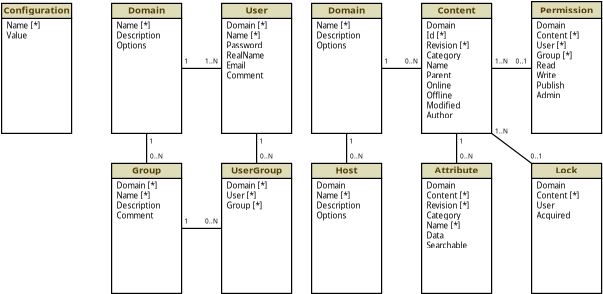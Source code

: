 <?xml version="1.0" encoding="UTF-8"?>
<dia:diagram xmlns:dia="http://www.lysator.liu.se/~alla/dia/"><dia:layer name="Background" visible="true"><dia:object type="Standard - Box" version="0" id="O0"><dia:attribute name="obj_pos"><dia:point val="6,1.25"/></dia:attribute><dia:attribute name="obj_bb"><dia:rectangle val="5.97,1.22;9.53,7.03"/></dia:attribute><dia:attribute name="elem_corner"><dia:point val="6,1.25"/></dia:attribute><dia:attribute name="elem_width"><dia:real val="3.5"/></dia:attribute><dia:attribute name="elem_height"><dia:real val="5.75"/></dia:attribute><dia:attribute name="border_width"><dia:real val="0.06"/></dia:attribute><dia:attribute name="show_background"><dia:boolean val="true"/></dia:attribute></dia:object><dia:object type="Standard - Text" version="0" id="O1"><dia:attribute name="obj_pos"><dia:point val="6.25,1.75"/></dia:attribute><dia:attribute name="obj_bb"><dia:rectangle val="6.25,1.35;8.287,6.5"/></dia:attribute><dia:attribute name="text"><dia:composite type="text"><dia:attribute name="string"><dia:string>#Domain
Id [*]
Revision [*]
Category
Name
Parent
Online
Offline
Modified
Author#</dia:string></dia:attribute><dia:attribute name="font"><dia:font family="sans" style="0" name="Courier"/></dia:attribute><dia:attribute name="height"><dia:real val="0.5"/></dia:attribute><dia:attribute name="pos"><dia:point val="6.25,1.75"/></dia:attribute><dia:attribute name="color"><dia:color val="#000000"/></dia:attribute><dia:attribute name="alignment"><dia:enum val="0"/></dia:attribute></dia:composite></dia:attribute></dia:object><dia:object type="Standard - Box" version="0" id="O2"><dia:attribute name="obj_pos"><dia:point val="6,0.5"/></dia:attribute><dia:attribute name="obj_bb"><dia:rectangle val="5.97,0.47;9.53,1.28"/></dia:attribute><dia:attribute name="elem_corner"><dia:point val="6,0.5"/></dia:attribute><dia:attribute name="elem_width"><dia:real val="3.5"/></dia:attribute><dia:attribute name="elem_height"><dia:real val="0.75"/></dia:attribute><dia:attribute name="border_width"><dia:real val="0.06"/></dia:attribute><dia:attribute name="inner_color"><dia:color val="#dfdcb8"/></dia:attribute><dia:attribute name="show_background"><dia:boolean val="true"/></dia:attribute></dia:object><dia:object type="Standard - Text" version="0" id="O3"><dia:attribute name="obj_pos"><dia:point val="7.75,1"/></dia:attribute><dia:attribute name="obj_bb"><dia:rectangle val="6.775,0.5;8.725,1.3"/></dia:attribute><dia:attribute name="text"><dia:composite type="text"><dia:attribute name="string"><dia:string>#Content#</dia:string></dia:attribute><dia:attribute name="font"><dia:font family="sans" style="80" name="Courier"/></dia:attribute><dia:attribute name="height"><dia:real val="0.6"/></dia:attribute><dia:attribute name="pos"><dia:point val="7.75,1"/></dia:attribute><dia:attribute name="color"><dia:color val="#543e09"/></dia:attribute><dia:attribute name="alignment"><dia:enum val="1"/></dia:attribute></dia:composite></dia:attribute></dia:object><dia:object type="Standard - Line" version="0" id="O4"><dia:attribute name="obj_pos"><dia:point val="7.75,8.5"/></dia:attribute><dia:attribute name="obj_bb"><dia:rectangle val="7.72,6.97;7.78,8.53"/></dia:attribute><dia:attribute name="conn_endpoints"><dia:point val="7.75,8.5"/><dia:point val="7.75,7"/></dia:attribute><dia:attribute name="numcp"><dia:int val="1"/></dia:attribute><dia:attribute name="line_width"><dia:real val="0.06"/></dia:attribute><dia:connections><dia:connection handle="0" to="O30" connection="1"/><dia:connection handle="1" to="O0" connection="6"/></dia:connections></dia:object><dia:object type="Standard - Line" version="0" id="O5"><dia:attribute name="obj_pos"><dia:point val="11.5,3.75"/></dia:attribute><dia:attribute name="obj_bb"><dia:rectangle val="9.47,3.72;11.53,3.78"/></dia:attribute><dia:attribute name="conn_endpoints"><dia:point val="11.5,3.75"/><dia:point val="9.5,3.75"/></dia:attribute><dia:attribute name="numcp"><dia:int val="1"/></dia:attribute><dia:attribute name="line_width"><dia:real val="0.06"/></dia:attribute></dia:object><dia:object type="Standard - Text" version="0" id="O6"><dia:attribute name="obj_pos"><dia:point val="8,7.5"/></dia:attribute><dia:attribute name="obj_bb"><dia:rectangle val="7.905,7.15;8.095,7.7"/></dia:attribute><dia:attribute name="text"><dia:composite type="text"><dia:attribute name="string"><dia:string>#1#</dia:string></dia:attribute><dia:attribute name="font"><dia:font family="sans" style="0" name="Courier"/></dia:attribute><dia:attribute name="height"><dia:real val="0.4"/></dia:attribute><dia:attribute name="pos"><dia:point val="8,7.5"/></dia:attribute><dia:attribute name="color"><dia:color val="#000000"/></dia:attribute><dia:attribute name="alignment"><dia:enum val="1"/></dia:attribute></dia:composite></dia:attribute></dia:object><dia:object type="Standard - Text" version="0" id="O7"><dia:attribute name="obj_pos"><dia:point val="8.25,8.25"/></dia:attribute><dia:attribute name="obj_bb"><dia:rectangle val="7.947,7.9;8.553,8.45"/></dia:attribute><dia:attribute name="text"><dia:composite type="text"><dia:attribute name="string"><dia:string>#0..N#</dia:string></dia:attribute><dia:attribute name="font"><dia:font family="sans" style="0" name="Courier"/></dia:attribute><dia:attribute name="height"><dia:real val="0.4"/></dia:attribute><dia:attribute name="pos"><dia:point val="8.25,8.25"/></dia:attribute><dia:attribute name="color"><dia:color val="#000000"/></dia:attribute><dia:attribute name="alignment"><dia:enum val="1"/></dia:attribute></dia:composite></dia:attribute></dia:object><dia:object type="Standard - Text" version="0" id="O8"><dia:attribute name="obj_pos"><dia:point val="10,3.5"/></dia:attribute><dia:attribute name="obj_bb"><dia:rectangle val="9.697,3.15;10.303,3.7"/></dia:attribute><dia:attribute name="text"><dia:composite type="text"><dia:attribute name="string"><dia:string>#1..N#</dia:string></dia:attribute><dia:attribute name="font"><dia:font family="sans" style="0" name="Courier"/></dia:attribute><dia:attribute name="height"><dia:real val="0.4"/></dia:attribute><dia:attribute name="pos"><dia:point val="10,3.5"/></dia:attribute><dia:attribute name="color"><dia:color val="#000000"/></dia:attribute><dia:attribute name="alignment"><dia:enum val="1"/></dia:attribute></dia:composite></dia:attribute></dia:object><dia:object type="Standard - Text" version="0" id="O9"><dia:attribute name="obj_pos"><dia:point val="10,7"/></dia:attribute><dia:attribute name="obj_bb"><dia:rectangle val="9.697,6.65;10.303,7.2"/></dia:attribute><dia:attribute name="text"><dia:composite type="text"><dia:attribute name="string"><dia:string>#1..N#</dia:string></dia:attribute><dia:attribute name="font"><dia:font family="sans" style="0" name="Courier"/></dia:attribute><dia:attribute name="height"><dia:real val="0.4"/></dia:attribute><dia:attribute name="pos"><dia:point val="10,7"/></dia:attribute><dia:attribute name="color"><dia:color val="#000000"/></dia:attribute><dia:attribute name="alignment"><dia:enum val="1"/></dia:attribute></dia:composite></dia:attribute></dia:object><dia:object type="Standard - Text" version="0" id="O10"><dia:attribute name="obj_pos"><dia:point val="11.75,8.25"/></dia:attribute><dia:attribute name="obj_bb"><dia:rectangle val="11.464,7.9;12.036,8.45"/></dia:attribute><dia:attribute name="text"><dia:composite type="text"><dia:attribute name="string"><dia:string>#0..1#</dia:string></dia:attribute><dia:attribute name="font"><dia:font family="sans" style="0" name="Courier"/></dia:attribute><dia:attribute name="height"><dia:real val="0.4"/></dia:attribute><dia:attribute name="pos"><dia:point val="11.75,8.25"/></dia:attribute><dia:attribute name="color"><dia:color val="#000000"/></dia:attribute><dia:attribute name="alignment"><dia:enum val="1"/></dia:attribute></dia:composite></dia:attribute></dia:object><dia:object type="Standard - Text" version="0" id="O11"><dia:attribute name="obj_pos"><dia:point val="11,3.5"/></dia:attribute><dia:attribute name="obj_bb"><dia:rectangle val="10.714,3.15;11.286,3.7"/></dia:attribute><dia:attribute name="text"><dia:composite type="text"><dia:attribute name="string"><dia:string>#0..1#</dia:string></dia:attribute><dia:attribute name="font"><dia:font family="sans" style="0" name="Courier"/></dia:attribute><dia:attribute name="height"><dia:real val="0.4"/></dia:attribute><dia:attribute name="pos"><dia:point val="11,3.5"/></dia:attribute><dia:attribute name="color"><dia:color val="#000000"/></dia:attribute><dia:attribute name="alignment"><dia:enum val="1"/></dia:attribute></dia:composite></dia:attribute></dia:object><dia:object type="Standard - Box" version="0" id="O12"><dia:attribute name="obj_pos"><dia:point val="11.5,1.25"/></dia:attribute><dia:attribute name="obj_bb"><dia:rectangle val="11.47,1.22;15.03,7.03"/></dia:attribute><dia:attribute name="elem_corner"><dia:point val="11.5,1.25"/></dia:attribute><dia:attribute name="elem_width"><dia:real val="3.5"/></dia:attribute><dia:attribute name="elem_height"><dia:real val="5.75"/></dia:attribute><dia:attribute name="border_width"><dia:real val="0.06"/></dia:attribute><dia:attribute name="show_background"><dia:boolean val="true"/></dia:attribute></dia:object><dia:object type="Standard - Text" version="0" id="O13"><dia:attribute name="obj_pos"><dia:point val="11.75,1.75"/></dia:attribute><dia:attribute name="obj_bb"><dia:rectangle val="11.75,1.35;13.702,5.5"/></dia:attribute><dia:attribute name="text"><dia:composite type="text"><dia:attribute name="string"><dia:string>#Domain
Content [*]
User [*]
Group [*]
Read
Write
Publish
Admin#</dia:string></dia:attribute><dia:attribute name="font"><dia:font family="sans" style="0" name="Courier"/></dia:attribute><dia:attribute name="height"><dia:real val="0.5"/></dia:attribute><dia:attribute name="pos"><dia:point val="11.75,1.75"/></dia:attribute><dia:attribute name="color"><dia:color val="#000000"/></dia:attribute><dia:attribute name="alignment"><dia:enum val="0"/></dia:attribute></dia:composite></dia:attribute></dia:object><dia:object type="Standard - Box" version="0" id="O14"><dia:attribute name="obj_pos"><dia:point val="11.5,0.41"/></dia:attribute><dia:attribute name="obj_bb"><dia:rectangle val="11.47,0.38;15.03,1.28"/></dia:attribute><dia:attribute name="elem_corner"><dia:point val="11.5,0.41"/></dia:attribute><dia:attribute name="elem_width"><dia:real val="3.5"/></dia:attribute><dia:attribute name="elem_height"><dia:real val="0.84"/></dia:attribute><dia:attribute name="border_width"><dia:real val="0.06"/></dia:attribute><dia:attribute name="inner_color"><dia:color val="#dfdcb8"/></dia:attribute><dia:attribute name="show_background"><dia:boolean val="true"/></dia:attribute></dia:object><dia:object type="Standard - Text" version="0" id="O15"><dia:attribute name="obj_pos"><dia:point val="13.25,1"/></dia:attribute><dia:attribute name="obj_bb"><dia:rectangle val="11.925,0.5;14.575,1.3"/></dia:attribute><dia:attribute name="text"><dia:composite type="text"><dia:attribute name="string"><dia:string>#Permission#</dia:string></dia:attribute><dia:attribute name="font"><dia:font family="sans" style="80" name="Courier"/></dia:attribute><dia:attribute name="height"><dia:real val="0.6"/></dia:attribute><dia:attribute name="pos"><dia:point val="13.25,1"/></dia:attribute><dia:attribute name="color"><dia:color val="#543e09"/></dia:attribute><dia:attribute name="alignment"><dia:enum val="1"/></dia:attribute></dia:composite></dia:attribute></dia:object><dia:object type="Standard - Box" version="0" id="O16"><dia:attribute name="obj_pos"><dia:point val="0.5,1.25"/></dia:attribute><dia:attribute name="obj_bb"><dia:rectangle val="0.47,1.22;4.03,7.03"/></dia:attribute><dia:attribute name="elem_corner"><dia:point val="0.5,1.25"/></dia:attribute><dia:attribute name="elem_width"><dia:real val="3.5"/></dia:attribute><dia:attribute name="elem_height"><dia:real val="5.75"/></dia:attribute><dia:attribute name="border_width"><dia:real val="0.06"/></dia:attribute><dia:attribute name="show_background"><dia:boolean val="true"/></dia:attribute></dia:object><dia:object type="Standard - Text" version="0" id="O17"><dia:attribute name="obj_pos"><dia:point val="0.75,1.75"/></dia:attribute><dia:attribute name="obj_bb"><dia:rectangle val="0.75,1.35;2.742,3"/></dia:attribute><dia:attribute name="text"><dia:composite type="text"><dia:attribute name="string"><dia:string>#Name [*]
Description
Options#</dia:string></dia:attribute><dia:attribute name="font"><dia:font family="sans" style="0" name="Courier"/></dia:attribute><dia:attribute name="height"><dia:real val="0.5"/></dia:attribute><dia:attribute name="pos"><dia:point val="0.75,1.75"/></dia:attribute><dia:attribute name="color"><dia:color val="#000000"/></dia:attribute><dia:attribute name="alignment"><dia:enum val="0"/></dia:attribute></dia:composite></dia:attribute></dia:object><dia:object type="Standard - Box" version="0" id="O18"><dia:attribute name="obj_pos"><dia:point val="0.5,0.5"/></dia:attribute><dia:attribute name="obj_bb"><dia:rectangle val="0.47,0.47;4.03,1.28"/></dia:attribute><dia:attribute name="elem_corner"><dia:point val="0.5,0.5"/></dia:attribute><dia:attribute name="elem_width"><dia:real val="3.5"/></dia:attribute><dia:attribute name="elem_height"><dia:real val="0.75"/></dia:attribute><dia:attribute name="border_width"><dia:real val="0.06"/></dia:attribute><dia:attribute name="inner_color"><dia:color val="#dfdcb8"/></dia:attribute><dia:attribute name="show_background"><dia:boolean val="true"/></dia:attribute></dia:object><dia:object type="Standard - Text" version="0" id="O19"><dia:attribute name="obj_pos"><dia:point val="2.25,1"/></dia:attribute><dia:attribute name="obj_bb"><dia:rectangle val="1.325,0.5;3.175,1.3"/></dia:attribute><dia:attribute name="text"><dia:composite type="text"><dia:attribute name="string"><dia:string>#Domain#</dia:string></dia:attribute><dia:attribute name="font"><dia:font family="sans" style="80" name="Courier"/></dia:attribute><dia:attribute name="height"><dia:real val="0.6"/></dia:attribute><dia:attribute name="pos"><dia:point val="2.25,1"/></dia:attribute><dia:attribute name="color"><dia:color val="#543e09"/></dia:attribute><dia:attribute name="alignment"><dia:enum val="1"/></dia:attribute></dia:composite></dia:attribute></dia:object><dia:object type="Standard - Line" version="0" id="O20"><dia:attribute name="obj_pos"><dia:point val="6,3.75"/></dia:attribute><dia:attribute name="obj_bb"><dia:rectangle val="3.97,3.72;6.03,3.78"/></dia:attribute><dia:attribute name="conn_endpoints"><dia:point val="6,3.75"/><dia:point val="4,3.75"/></dia:attribute><dia:attribute name="numcp"><dia:int val="1"/></dia:attribute><dia:attribute name="line_width"><dia:real val="0.06"/></dia:attribute></dia:object><dia:object type="Standard - Text" version="0" id="O21"><dia:attribute name="obj_pos"><dia:point val="5.5,3.5"/></dia:attribute><dia:attribute name="obj_bb"><dia:rectangle val="5.197,3.15;5.803,3.7"/></dia:attribute><dia:attribute name="text"><dia:composite type="text"><dia:attribute name="string"><dia:string>#0..N#</dia:string></dia:attribute><dia:attribute name="font"><dia:font family="sans" style="0" name="Courier"/></dia:attribute><dia:attribute name="height"><dia:real val="0.4"/></dia:attribute><dia:attribute name="pos"><dia:point val="5.5,3.5"/></dia:attribute><dia:attribute name="color"><dia:color val="#000000"/></dia:attribute><dia:attribute name="alignment"><dia:enum val="1"/></dia:attribute></dia:composite></dia:attribute></dia:object><dia:object type="Standard - Text" version="0" id="O22"><dia:attribute name="obj_pos"><dia:point val="4.25,3.5"/></dia:attribute><dia:attribute name="obj_bb"><dia:rectangle val="4.155,3.15;4.345,3.7"/></dia:attribute><dia:attribute name="text"><dia:composite type="text"><dia:attribute name="string"><dia:string>#1#</dia:string></dia:attribute><dia:attribute name="font"><dia:font family="sans" style="0" name="Courier"/></dia:attribute><dia:attribute name="height"><dia:real val="0.4"/></dia:attribute><dia:attribute name="pos"><dia:point val="4.25,3.5"/></dia:attribute><dia:attribute name="color"><dia:color val="#000000"/></dia:attribute><dia:attribute name="alignment"><dia:enum val="1"/></dia:attribute></dia:composite></dia:attribute></dia:object><dia:object type="Standard - Box" version="0" id="O23"><dia:attribute name="obj_pos"><dia:point val="11.5,9.25"/></dia:attribute><dia:attribute name="obj_bb"><dia:rectangle val="11.47,9.22;15.03,15.03"/></dia:attribute><dia:attribute name="elem_corner"><dia:point val="11.5,9.25"/></dia:attribute><dia:attribute name="elem_width"><dia:real val="3.5"/></dia:attribute><dia:attribute name="elem_height"><dia:real val="5.75"/></dia:attribute><dia:attribute name="border_width"><dia:real val="0.06"/></dia:attribute><dia:attribute name="show_background"><dia:boolean val="true"/></dia:attribute></dia:object><dia:object type="Standard - Text" version="0" id="O24"><dia:attribute name="obj_pos"><dia:point val="11.75,9.75"/></dia:attribute><dia:attribute name="obj_bb"><dia:rectangle val="11.75,9.35;13.702,11.5"/></dia:attribute><dia:attribute name="text"><dia:composite type="text"><dia:attribute name="string"><dia:string>#Domain
Content [*]
User
Acquired#</dia:string></dia:attribute><dia:attribute name="font"><dia:font family="sans" style="0" name="Courier"/></dia:attribute><dia:attribute name="height"><dia:real val="0.5"/></dia:attribute><dia:attribute name="pos"><dia:point val="11.75,9.75"/></dia:attribute><dia:attribute name="color"><dia:color val="#000000"/></dia:attribute><dia:attribute name="alignment"><dia:enum val="0"/></dia:attribute></dia:composite></dia:attribute></dia:object><dia:object type="Standard - Box" version="0" id="O25"><dia:attribute name="obj_pos"><dia:point val="11.5,8.5"/></dia:attribute><dia:attribute name="obj_bb"><dia:rectangle val="11.47,8.47;15.03,9.28"/></dia:attribute><dia:attribute name="elem_corner"><dia:point val="11.5,8.5"/></dia:attribute><dia:attribute name="elem_width"><dia:real val="3.5"/></dia:attribute><dia:attribute name="elem_height"><dia:real val="0.75"/></dia:attribute><dia:attribute name="border_width"><dia:real val="0.06"/></dia:attribute><dia:attribute name="inner_color"><dia:color val="#dfdcb8"/></dia:attribute><dia:attribute name="show_background"><dia:boolean val="true"/></dia:attribute></dia:object><dia:object type="Standard - Text" version="0" id="O26"><dia:attribute name="obj_pos"><dia:point val="13.25,9"/></dia:attribute><dia:attribute name="obj_bb"><dia:rectangle val="12.675,8.5;13.825,9.3"/></dia:attribute><dia:attribute name="text"><dia:composite type="text"><dia:attribute name="string"><dia:string>#Lock#</dia:string></dia:attribute><dia:attribute name="font"><dia:font family="sans" style="80" name="Courier"/></dia:attribute><dia:attribute name="height"><dia:real val="0.6"/></dia:attribute><dia:attribute name="pos"><dia:point val="13.25,9"/></dia:attribute><dia:attribute name="color"><dia:color val="#543e09"/></dia:attribute><dia:attribute name="alignment"><dia:enum val="1"/></dia:attribute></dia:composite></dia:attribute></dia:object><dia:object type="Standard - Line" version="0" id="O27"><dia:attribute name="obj_pos"><dia:point val="11.5,8.5"/></dia:attribute><dia:attribute name="obj_bb"><dia:rectangle val="9.458,6.958;11.542,8.542"/></dia:attribute><dia:attribute name="conn_endpoints"><dia:point val="11.5,8.5"/><dia:point val="9.5,7"/></dia:attribute><dia:attribute name="numcp"><dia:int val="1"/></dia:attribute><dia:attribute name="line_width"><dia:real val="0.06"/></dia:attribute><dia:connections><dia:connection handle="0" to="O25" connection="0"/><dia:connection handle="1" to="O0" connection="7"/></dia:connections></dia:object><dia:object type="Standard - Box" version="0" id="O28"><dia:attribute name="obj_pos"><dia:point val="6,9.25"/></dia:attribute><dia:attribute name="obj_bb"><dia:rectangle val="5.97,9.22;9.53,15.03"/></dia:attribute><dia:attribute name="elem_corner"><dia:point val="6,9.25"/></dia:attribute><dia:attribute name="elem_width"><dia:real val="3.5"/></dia:attribute><dia:attribute name="elem_height"><dia:real val="5.75"/></dia:attribute><dia:attribute name="border_width"><dia:real val="0.06"/></dia:attribute><dia:attribute name="show_background"><dia:boolean val="true"/></dia:attribute></dia:object><dia:object type="Standard - Text" version="0" id="O29"><dia:attribute name="obj_pos"><dia:point val="6.25,9.75"/></dia:attribute><dia:attribute name="obj_bb"><dia:rectangle val="6.25,9.35;8.287,13"/></dia:attribute><dia:attribute name="text"><dia:composite type="text"><dia:attribute name="string"><dia:string>#Domain
Content [*]
Revision [*]
Category
Name [*]
Data
Searchable#</dia:string></dia:attribute><dia:attribute name="font"><dia:font family="sans" style="0" name="Courier"/></dia:attribute><dia:attribute name="height"><dia:real val="0.5"/></dia:attribute><dia:attribute name="pos"><dia:point val="6.25,9.75"/></dia:attribute><dia:attribute name="color"><dia:color val="#000000"/></dia:attribute><dia:attribute name="alignment"><dia:enum val="0"/></dia:attribute></dia:composite></dia:attribute></dia:object><dia:object type="Standard - Box" version="0" id="O30"><dia:attribute name="obj_pos"><dia:point val="6,8.5"/></dia:attribute><dia:attribute name="obj_bb"><dia:rectangle val="5.97,8.47;9.53,9.28"/></dia:attribute><dia:attribute name="elem_corner"><dia:point val="6,8.5"/></dia:attribute><dia:attribute name="elem_width"><dia:real val="3.5"/></dia:attribute><dia:attribute name="elem_height"><dia:real val="0.75"/></dia:attribute><dia:attribute name="border_width"><dia:real val="0.06"/></dia:attribute><dia:attribute name="inner_color"><dia:color val="#dfdcb8"/></dia:attribute><dia:attribute name="show_background"><dia:boolean val="true"/></dia:attribute></dia:object><dia:object type="Standard - Text" version="0" id="O31"><dia:attribute name="obj_pos"><dia:point val="7.75,9"/></dia:attribute><dia:attribute name="obj_bb"><dia:rectangle val="6.65,8.5;8.85,9.3"/></dia:attribute><dia:attribute name="text"><dia:composite type="text"><dia:attribute name="string"><dia:string>#Attribute#</dia:string></dia:attribute><dia:attribute name="font"><dia:font family="sans" style="80" name="Courier"/></dia:attribute><dia:attribute name="height"><dia:real val="0.6"/></dia:attribute><dia:attribute name="pos"><dia:point val="7.75,9"/></dia:attribute><dia:attribute name="color"><dia:color val="#543e09"/></dia:attribute><dia:attribute name="alignment"><dia:enum val="1"/></dia:attribute></dia:composite></dia:attribute></dia:object><dia:object type="Standard - Box" version="0" id="O32"><dia:attribute name="obj_pos"><dia:point val="-9.5,1.25"/></dia:attribute><dia:attribute name="obj_bb"><dia:rectangle val="-9.53,1.22;-5.97,7.03"/></dia:attribute><dia:attribute name="elem_corner"><dia:point val="-9.5,1.25"/></dia:attribute><dia:attribute name="elem_width"><dia:real val="3.5"/></dia:attribute><dia:attribute name="elem_height"><dia:real val="5.75"/></dia:attribute><dia:attribute name="border_width"><dia:real val="0.06"/></dia:attribute><dia:attribute name="show_background"><dia:boolean val="true"/></dia:attribute></dia:object><dia:object type="Standard - Text" version="0" id="O33"><dia:attribute name="obj_pos"><dia:point val="-9.25,1.75"/></dia:attribute><dia:attribute name="obj_bb"><dia:rectangle val="-9.25,1.35;-7.258,3"/></dia:attribute><dia:attribute name="text"><dia:composite type="text"><dia:attribute name="string"><dia:string>#Name [*]
Description
Options#</dia:string></dia:attribute><dia:attribute name="font"><dia:font family="sans" style="0" name="Courier"/></dia:attribute><dia:attribute name="height"><dia:real val="0.5"/></dia:attribute><dia:attribute name="pos"><dia:point val="-9.25,1.75"/></dia:attribute><dia:attribute name="color"><dia:color val="#000000"/></dia:attribute><dia:attribute name="alignment"><dia:enum val="0"/></dia:attribute></dia:composite></dia:attribute></dia:object><dia:object type="Standard - Box" version="0" id="O34"><dia:attribute name="obj_pos"><dia:point val="-9.5,0.5"/></dia:attribute><dia:attribute name="obj_bb"><dia:rectangle val="-9.53,0.47;-5.97,1.28"/></dia:attribute><dia:attribute name="elem_corner"><dia:point val="-9.5,0.5"/></dia:attribute><dia:attribute name="elem_width"><dia:real val="3.5"/></dia:attribute><dia:attribute name="elem_height"><dia:real val="0.75"/></dia:attribute><dia:attribute name="border_width"><dia:real val="0.06"/></dia:attribute><dia:attribute name="inner_color"><dia:color val="#dfdcb8"/></dia:attribute><dia:attribute name="show_background"><dia:boolean val="true"/></dia:attribute></dia:object><dia:object type="Standard - Text" version="0" id="O35"><dia:attribute name="obj_pos"><dia:point val="-7.75,1"/></dia:attribute><dia:attribute name="obj_bb"><dia:rectangle val="-8.675,0.5;-6.825,1.3"/></dia:attribute><dia:attribute name="text"><dia:composite type="text"><dia:attribute name="string"><dia:string>#Domain#</dia:string></dia:attribute><dia:attribute name="font"><dia:font family="sans" style="80" name="Courier"/></dia:attribute><dia:attribute name="height"><dia:real val="0.6"/></dia:attribute><dia:attribute name="pos"><dia:point val="-7.75,1"/></dia:attribute><dia:attribute name="color"><dia:color val="#543e09"/></dia:attribute><dia:attribute name="alignment"><dia:enum val="1"/></dia:attribute></dia:composite></dia:attribute></dia:object><dia:object type="Standard - Text" version="0" id="O36"><dia:attribute name="obj_pos"><dia:point val="-5.75,3.5"/></dia:attribute><dia:attribute name="obj_bb"><dia:rectangle val="-5.845,3.15;-5.655,3.7"/></dia:attribute><dia:attribute name="text"><dia:composite type="text"><dia:attribute name="string"><dia:string>#1#</dia:string></dia:attribute><dia:attribute name="font"><dia:font family="sans" style="0" name="Courier"/></dia:attribute><dia:attribute name="height"><dia:real val="0.4"/></dia:attribute><dia:attribute name="pos"><dia:point val="-5.75,3.5"/></dia:attribute><dia:attribute name="color"><dia:color val="#000000"/></dia:attribute><dia:attribute name="alignment"><dia:enum val="1"/></dia:attribute></dia:composite></dia:attribute></dia:object><dia:object type="Standard - Box" version="0" id="O37"><dia:attribute name="obj_pos"><dia:point val="-4,1.25"/></dia:attribute><dia:attribute name="obj_bb"><dia:rectangle val="-4.03,1.22;-0.47,7.03"/></dia:attribute><dia:attribute name="elem_corner"><dia:point val="-4,1.25"/></dia:attribute><dia:attribute name="elem_width"><dia:real val="3.5"/></dia:attribute><dia:attribute name="elem_height"><dia:real val="5.75"/></dia:attribute><dia:attribute name="border_width"><dia:real val="0.06"/></dia:attribute><dia:attribute name="show_background"><dia:boolean val="true"/></dia:attribute></dia:object><dia:object type="Standard - Text" version="0" id="O38"><dia:attribute name="obj_pos"><dia:point val="-3.75,1.75"/></dia:attribute><dia:attribute name="obj_bb"><dia:rectangle val="-3.75,1.35;-1.833,4.5"/></dia:attribute><dia:attribute name="text"><dia:composite type="text"><dia:attribute name="string"><dia:string>#Domain [*]
Name [*]
Password
RealName
Email
Comment#</dia:string></dia:attribute><dia:attribute name="font"><dia:font family="sans" style="0" name="Courier"/></dia:attribute><dia:attribute name="height"><dia:real val="0.5"/></dia:attribute><dia:attribute name="pos"><dia:point val="-3.75,1.75"/></dia:attribute><dia:attribute name="color"><dia:color val="#000000"/></dia:attribute><dia:attribute name="alignment"><dia:enum val="0"/></dia:attribute></dia:composite></dia:attribute></dia:object><dia:object type="Standard - Box" version="0" id="O39"><dia:attribute name="obj_pos"><dia:point val="-4,0.5"/></dia:attribute><dia:attribute name="obj_bb"><dia:rectangle val="-4.03,0.47;-0.47,1.28"/></dia:attribute><dia:attribute name="elem_corner"><dia:point val="-4,0.5"/></dia:attribute><dia:attribute name="elem_width"><dia:real val="3.5"/></dia:attribute><dia:attribute name="elem_height"><dia:real val="0.75"/></dia:attribute><dia:attribute name="border_width"><dia:real val="0.06"/></dia:attribute><dia:attribute name="inner_color"><dia:color val="#dfdcb8"/></dia:attribute><dia:attribute name="show_background"><dia:boolean val="true"/></dia:attribute></dia:object><dia:object type="Standard - Text" version="0" id="O40"><dia:attribute name="obj_pos"><dia:point val="-2.25,1"/></dia:attribute><dia:attribute name="obj_bb"><dia:rectangle val="-2.8,0.5;-1.7,1.3"/></dia:attribute><dia:attribute name="text"><dia:composite type="text"><dia:attribute name="string"><dia:string>#User#</dia:string></dia:attribute><dia:attribute name="font"><dia:font family="sans" style="80" name="Courier"/></dia:attribute><dia:attribute name="height"><dia:real val="0.6"/></dia:attribute><dia:attribute name="pos"><dia:point val="-2.25,1"/></dia:attribute><dia:attribute name="color"><dia:color val="#543e09"/></dia:attribute><dia:attribute name="alignment"><dia:enum val="1"/></dia:attribute></dia:composite></dia:attribute></dia:object><dia:object type="Standard - Line" version="0" id="O41"><dia:attribute name="obj_pos"><dia:point val="-4,3.75"/></dia:attribute><dia:attribute name="obj_bb"><dia:rectangle val="-6.03,3.72;-3.97,3.78"/></dia:attribute><dia:attribute name="conn_endpoints"><dia:point val="-4,3.75"/><dia:point val="-6,3.75"/></dia:attribute><dia:attribute name="numcp"><dia:int val="1"/></dia:attribute><dia:attribute name="line_width"><dia:real val="0.06"/></dia:attribute></dia:object><dia:object type="Standard - Box" version="0" id="O42"><dia:attribute name="obj_pos"><dia:point val="-9.5,9.25"/></dia:attribute><dia:attribute name="obj_bb"><dia:rectangle val="-9.53,9.22;-5.97,15.03"/></dia:attribute><dia:attribute name="elem_corner"><dia:point val="-9.5,9.25"/></dia:attribute><dia:attribute name="elem_width"><dia:real val="3.5"/></dia:attribute><dia:attribute name="elem_height"><dia:real val="5.75"/></dia:attribute><dia:attribute name="border_width"><dia:real val="0.06"/></dia:attribute><dia:attribute name="show_background"><dia:boolean val="true"/></dia:attribute></dia:object><dia:object type="Standard - Text" version="0" id="O43"><dia:attribute name="obj_pos"><dia:point val="-9.25,9.75"/></dia:attribute><dia:attribute name="obj_bb"><dia:rectangle val="-9.25,9.35;-7.258,11.5"/></dia:attribute><dia:attribute name="text"><dia:composite type="text"><dia:attribute name="string"><dia:string>#Domain [*]
Name [*]
Description
Comment#</dia:string></dia:attribute><dia:attribute name="font"><dia:font family="sans" style="0" name="Courier"/></dia:attribute><dia:attribute name="height"><dia:real val="0.5"/></dia:attribute><dia:attribute name="pos"><dia:point val="-9.25,9.75"/></dia:attribute><dia:attribute name="color"><dia:color val="#000000"/></dia:attribute><dia:attribute name="alignment"><dia:enum val="0"/></dia:attribute></dia:composite></dia:attribute></dia:object><dia:object type="Standard - Box" version="0" id="O44"><dia:attribute name="obj_pos"><dia:point val="-9.5,8.5"/></dia:attribute><dia:attribute name="obj_bb"><dia:rectangle val="-9.53,8.47;-5.97,9.28"/></dia:attribute><dia:attribute name="elem_corner"><dia:point val="-9.5,8.5"/></dia:attribute><dia:attribute name="elem_width"><dia:real val="3.5"/></dia:attribute><dia:attribute name="elem_height"><dia:real val="0.75"/></dia:attribute><dia:attribute name="border_width"><dia:real val="0.06"/></dia:attribute><dia:attribute name="inner_color"><dia:color val="#dfdcb8"/></dia:attribute><dia:attribute name="show_background"><dia:boolean val="true"/></dia:attribute></dia:object><dia:object type="Standard - Text" version="0" id="O45"><dia:attribute name="obj_pos"><dia:point val="-7.75,9"/></dia:attribute><dia:attribute name="obj_bb"><dia:rectangle val="-8.475,8.5;-7.025,9.3"/></dia:attribute><dia:attribute name="text"><dia:composite type="text"><dia:attribute name="string"><dia:string>#Group#</dia:string></dia:attribute><dia:attribute name="font"><dia:font family="sans" style="80" name="Courier"/></dia:attribute><dia:attribute name="height"><dia:real val="0.6"/></dia:attribute><dia:attribute name="pos"><dia:point val="-7.75,9"/></dia:attribute><dia:attribute name="color"><dia:color val="#543e09"/></dia:attribute><dia:attribute name="alignment"><dia:enum val="1"/></dia:attribute></dia:composite></dia:attribute></dia:object><dia:object type="Standard - Line" version="0" id="O46"><dia:attribute name="obj_pos"><dia:point val="-7.75,8.5"/></dia:attribute><dia:attribute name="obj_bb"><dia:rectangle val="-7.78,6.97;-7.72,8.53"/></dia:attribute><dia:attribute name="conn_endpoints"><dia:point val="-7.75,8.5"/><dia:point val="-7.75,7"/></dia:attribute><dia:attribute name="numcp"><dia:int val="1"/></dia:attribute><dia:attribute name="line_width"><dia:real val="0.06"/></dia:attribute><dia:connections><dia:connection handle="0" to="O44" connection="1"/><dia:connection handle="1" to="O32" connection="6"/></dia:connections></dia:object><dia:object type="Standard - Text" version="0" id="O47"><dia:attribute name="obj_pos"><dia:point val="-7.5,7.5"/></dia:attribute><dia:attribute name="obj_bb"><dia:rectangle val="-7.595,7.15;-7.405,7.7"/></dia:attribute><dia:attribute name="text"><dia:composite type="text"><dia:attribute name="string"><dia:string>#1#</dia:string></dia:attribute><dia:attribute name="font"><dia:font family="sans" style="0" name="Courier"/></dia:attribute><dia:attribute name="height"><dia:real val="0.4"/></dia:attribute><dia:attribute name="pos"><dia:point val="-7.5,7.5"/></dia:attribute><dia:attribute name="color"><dia:color val="#000000"/></dia:attribute><dia:attribute name="alignment"><dia:enum val="1"/></dia:attribute></dia:composite></dia:attribute></dia:object><dia:object type="Standard - Text" version="0" id="O48"><dia:attribute name="obj_pos"><dia:point val="-7.25,8.25"/></dia:attribute><dia:attribute name="obj_bb"><dia:rectangle val="-7.553,7.9;-6.947,8.45"/></dia:attribute><dia:attribute name="text"><dia:composite type="text"><dia:attribute name="string"><dia:string>#0..N#</dia:string></dia:attribute><dia:attribute name="font"><dia:font family="sans" style="0" name="Courier"/></dia:attribute><dia:attribute name="height"><dia:real val="0.4"/></dia:attribute><dia:attribute name="pos"><dia:point val="-7.25,8.25"/></dia:attribute><dia:attribute name="color"><dia:color val="#000000"/></dia:attribute><dia:attribute name="alignment"><dia:enum val="1"/></dia:attribute></dia:composite></dia:attribute></dia:object><dia:object type="Standard - Box" version="0" id="O49"><dia:attribute name="obj_pos"><dia:point val="-4,9.25"/></dia:attribute><dia:attribute name="obj_bb"><dia:rectangle val="-4.03,9.22;-0.47,15.03"/></dia:attribute><dia:attribute name="elem_corner"><dia:point val="-4,9.25"/></dia:attribute><dia:attribute name="elem_width"><dia:real val="3.5"/></dia:attribute><dia:attribute name="elem_height"><dia:real val="5.75"/></dia:attribute><dia:attribute name="border_width"><dia:real val="0.06"/></dia:attribute><dia:attribute name="show_background"><dia:boolean val="true"/></dia:attribute></dia:object><dia:object type="Standard - Text" version="0" id="O50"><dia:attribute name="obj_pos"><dia:point val="-3.75,9.75"/></dia:attribute><dia:attribute name="obj_bb"><dia:rectangle val="-3.75,9.35;-1.833,11"/></dia:attribute><dia:attribute name="text"><dia:composite type="text"><dia:attribute name="string"><dia:string>#Domain [*]
User [*]
Group [*]#</dia:string></dia:attribute><dia:attribute name="font"><dia:font family="sans" style="0" name="Courier"/></dia:attribute><dia:attribute name="height"><dia:real val="0.5"/></dia:attribute><dia:attribute name="pos"><dia:point val="-3.75,9.75"/></dia:attribute><dia:attribute name="color"><dia:color val="#000000"/></dia:attribute><dia:attribute name="alignment"><dia:enum val="0"/></dia:attribute></dia:composite></dia:attribute></dia:object><dia:object type="Standard - Box" version="0" id="O51"><dia:attribute name="obj_pos"><dia:point val="-4,8.5"/></dia:attribute><dia:attribute name="obj_bb"><dia:rectangle val="-4.03,8.47;-0.47,9.28"/></dia:attribute><dia:attribute name="elem_corner"><dia:point val="-4,8.5"/></dia:attribute><dia:attribute name="elem_width"><dia:real val="3.5"/></dia:attribute><dia:attribute name="elem_height"><dia:real val="0.75"/></dia:attribute><dia:attribute name="border_width"><dia:real val="0.06"/></dia:attribute><dia:attribute name="inner_color"><dia:color val="#dfdcb8"/></dia:attribute><dia:attribute name="show_background"><dia:boolean val="true"/></dia:attribute></dia:object><dia:object type="Standard - Text" version="0" id="O52"><dia:attribute name="obj_pos"><dia:point val="-2.25,9"/></dia:attribute><dia:attribute name="obj_bb"><dia:rectangle val="-3.525,8.5;-0.975,9.3"/></dia:attribute><dia:attribute name="text"><dia:composite type="text"><dia:attribute name="string"><dia:string>#UserGroup#</dia:string></dia:attribute><dia:attribute name="font"><dia:font family="sans" style="80" name="Courier"/></dia:attribute><dia:attribute name="height"><dia:real val="0.6"/></dia:attribute><dia:attribute name="pos"><dia:point val="-2.25,9"/></dia:attribute><dia:attribute name="color"><dia:color val="#543e09"/></dia:attribute><dia:attribute name="alignment"><dia:enum val="1"/></dia:attribute></dia:composite></dia:attribute></dia:object><dia:object type="Standard - Line" version="0" id="O53"><dia:attribute name="obj_pos"><dia:point val="-4,11.75"/></dia:attribute><dia:attribute name="obj_bb"><dia:rectangle val="-6.03,11.72;-3.97,11.78"/></dia:attribute><dia:attribute name="conn_endpoints"><dia:point val="-4,11.75"/><dia:point val="-6,11.75"/></dia:attribute><dia:attribute name="numcp"><dia:int val="1"/></dia:attribute><dia:attribute name="line_width"><dia:real val="0.06"/></dia:attribute></dia:object><dia:object type="Standard - Line" version="0" id="O54"><dia:attribute name="obj_pos"><dia:point val="-2.25,8.5"/></dia:attribute><dia:attribute name="obj_bb"><dia:rectangle val="-2.28,6.97;-2.22,8.53"/></dia:attribute><dia:attribute name="conn_endpoints"><dia:point val="-2.25,8.5"/><dia:point val="-2.25,7"/></dia:attribute><dia:attribute name="numcp"><dia:int val="1"/></dia:attribute><dia:attribute name="line_width"><dia:real val="0.06"/></dia:attribute><dia:connections><dia:connection handle="0" to="O51" connection="1"/><dia:connection handle="1" to="O37" connection="6"/></dia:connections></dia:object><dia:object type="Standard - Text" version="0" id="O55"><dia:attribute name="obj_pos"><dia:point val="-2,7.5"/></dia:attribute><dia:attribute name="obj_bb"><dia:rectangle val="-2.095,7.15;-1.905,7.7"/></dia:attribute><dia:attribute name="text"><dia:composite type="text"><dia:attribute name="string"><dia:string>#1#</dia:string></dia:attribute><dia:attribute name="font"><dia:font family="sans" style="0" name="Courier"/></dia:attribute><dia:attribute name="height"><dia:real val="0.4"/></dia:attribute><dia:attribute name="pos"><dia:point val="-2,7.5"/></dia:attribute><dia:attribute name="color"><dia:color val="#000000"/></dia:attribute><dia:attribute name="alignment"><dia:enum val="1"/></dia:attribute></dia:composite></dia:attribute></dia:object><dia:object type="Standard - Text" version="0" id="O56"><dia:attribute name="obj_pos"><dia:point val="-5.75,11.5"/></dia:attribute><dia:attribute name="obj_bb"><dia:rectangle val="-5.845,11.15;-5.655,11.7"/></dia:attribute><dia:attribute name="text"><dia:composite type="text"><dia:attribute name="string"><dia:string>#1#</dia:string></dia:attribute><dia:attribute name="font"><dia:font family="sans" style="0" name="Courier"/></dia:attribute><dia:attribute name="height"><dia:real val="0.4"/></dia:attribute><dia:attribute name="pos"><dia:point val="-5.75,11.5"/></dia:attribute><dia:attribute name="color"><dia:color val="#000000"/></dia:attribute><dia:attribute name="alignment"><dia:enum val="1"/></dia:attribute></dia:composite></dia:attribute></dia:object><dia:object type="Standard - Text" version="0" id="O57"><dia:attribute name="obj_pos"><dia:point val="-4.5,11.5"/></dia:attribute><dia:attribute name="obj_bb"><dia:rectangle val="-4.803,11.15;-4.197,11.7"/></dia:attribute><dia:attribute name="text"><dia:composite type="text"><dia:attribute name="string"><dia:string>#0..N#</dia:string></dia:attribute><dia:attribute name="font"><dia:font family="sans" style="0" name="Courier"/></dia:attribute><dia:attribute name="height"><dia:real val="0.4"/></dia:attribute><dia:attribute name="pos"><dia:point val="-4.5,11.5"/></dia:attribute><dia:attribute name="color"><dia:color val="#000000"/></dia:attribute><dia:attribute name="alignment"><dia:enum val="1"/></dia:attribute></dia:composite></dia:attribute></dia:object><dia:object type="Standard - Text" version="0" id="O58"><dia:attribute name="obj_pos"><dia:point val="-1.75,8.25"/></dia:attribute><dia:attribute name="obj_bb"><dia:rectangle val="-2.053,7.9;-1.447,8.45"/></dia:attribute><dia:attribute name="text"><dia:composite type="text"><dia:attribute name="string"><dia:string>#0..N#</dia:string></dia:attribute><dia:attribute name="font"><dia:font family="sans" style="0" name="Courier"/></dia:attribute><dia:attribute name="height"><dia:real val="0.4"/></dia:attribute><dia:attribute name="pos"><dia:point val="-1.75,8.25"/></dia:attribute><dia:attribute name="color"><dia:color val="#000000"/></dia:attribute><dia:attribute name="alignment"><dia:enum val="1"/></dia:attribute></dia:composite></dia:attribute></dia:object><dia:object type="Standard - Text" version="0" id="O59"><dia:attribute name="obj_pos"><dia:point val="-4.5,3.5"/></dia:attribute><dia:attribute name="obj_bb"><dia:rectangle val="-4.803,3.15;-4.197,3.7"/></dia:attribute><dia:attribute name="text"><dia:composite type="text"><dia:attribute name="string"><dia:string>#1..N#</dia:string></dia:attribute><dia:attribute name="font"><dia:font family="sans" style="0" name="Courier"/></dia:attribute><dia:attribute name="height"><dia:real val="0.4"/></dia:attribute><dia:attribute name="pos"><dia:point val="-4.5,3.5"/></dia:attribute><dia:attribute name="color"><dia:color val="#000000"/></dia:attribute><dia:attribute name="alignment"><dia:enum val="1"/></dia:attribute></dia:composite></dia:attribute></dia:object><dia:object type="Standard - Box" version="0" id="O60"><dia:attribute name="obj_pos"><dia:point val="-15,1.25"/></dia:attribute><dia:attribute name="obj_bb"><dia:rectangle val="-15.03,1.22;-11.47,7.03"/></dia:attribute><dia:attribute name="elem_corner"><dia:point val="-15,1.25"/></dia:attribute><dia:attribute name="elem_width"><dia:real val="3.5"/></dia:attribute><dia:attribute name="elem_height"><dia:real val="5.75"/></dia:attribute><dia:attribute name="border_width"><dia:real val="0.06"/></dia:attribute><dia:attribute name="show_background"><dia:boolean val="true"/></dia:attribute></dia:object><dia:object type="Standard - Text" version="0" id="O61"><dia:attribute name="obj_pos"><dia:point val="-14.75,1.75"/></dia:attribute><dia:attribute name="obj_bb"><dia:rectangle val="-14.75,1.35;-13.158,2.5"/></dia:attribute><dia:attribute name="text"><dia:composite type="text"><dia:attribute name="string"><dia:string>#Name [*]
Value#</dia:string></dia:attribute><dia:attribute name="font"><dia:font family="sans" style="0" name="Courier"/></dia:attribute><dia:attribute name="height"><dia:real val="0.5"/></dia:attribute><dia:attribute name="pos"><dia:point val="-14.75,1.75"/></dia:attribute><dia:attribute name="color"><dia:color val="#000000"/></dia:attribute><dia:attribute name="alignment"><dia:enum val="0"/></dia:attribute></dia:composite></dia:attribute></dia:object><dia:object type="Standard - Box" version="0" id="O62"><dia:attribute name="obj_pos"><dia:point val="-15,0.5"/></dia:attribute><dia:attribute name="obj_bb"><dia:rectangle val="-15.03,0.47;-11.47,1.28"/></dia:attribute><dia:attribute name="elem_corner"><dia:point val="-15,0.5"/></dia:attribute><dia:attribute name="elem_width"><dia:real val="3.5"/></dia:attribute><dia:attribute name="elem_height"><dia:real val="0.75"/></dia:attribute><dia:attribute name="border_width"><dia:real val="0.06"/></dia:attribute><dia:attribute name="inner_color"><dia:color val="#dfdcb8"/></dia:attribute><dia:attribute name="show_background"><dia:boolean val="true"/></dia:attribute></dia:object><dia:object type="Standard - Text" version="0" id="O63"><dia:attribute name="obj_pos"><dia:point val="-13.25,1"/></dia:attribute><dia:attribute name="obj_bb"><dia:rectangle val="-14.925,0.5;-11.575,1.3"/></dia:attribute><dia:attribute name="text"><dia:composite type="text"><dia:attribute name="string"><dia:string>#Configuration#</dia:string></dia:attribute><dia:attribute name="font"><dia:font family="sans" style="80" name="Courier"/></dia:attribute><dia:attribute name="height"><dia:real val="0.6"/></dia:attribute><dia:attribute name="pos"><dia:point val="-13.25,1"/></dia:attribute><dia:attribute name="color"><dia:color val="#543e09"/></dia:attribute><dia:attribute name="alignment"><dia:enum val="1"/></dia:attribute></dia:composite></dia:attribute></dia:object><dia:object type="Standard - Box" version="0" id="O64"><dia:attribute name="obj_pos"><dia:point val="0.5,9.25"/></dia:attribute><dia:attribute name="obj_bb"><dia:rectangle val="0.47,9.22;4.03,15.03"/></dia:attribute><dia:attribute name="elem_corner"><dia:point val="0.5,9.25"/></dia:attribute><dia:attribute name="elem_width"><dia:real val="3.5"/></dia:attribute><dia:attribute name="elem_height"><dia:real val="5.75"/></dia:attribute><dia:attribute name="border_width"><dia:real val="0.06"/></dia:attribute><dia:attribute name="show_background"><dia:boolean val="true"/></dia:attribute></dia:object><dia:object type="Standard - Text" version="0" id="O65"><dia:attribute name="obj_pos"><dia:point val="0.75,9.75"/></dia:attribute><dia:attribute name="obj_bb"><dia:rectangle val="0.75,9.35;2.742,11.5"/></dia:attribute><dia:attribute name="text"><dia:composite type="text"><dia:attribute name="string"><dia:string>#Domain
Name [*]
Description
Options#</dia:string></dia:attribute><dia:attribute name="font"><dia:font family="sans" style="0" name="Courier"/></dia:attribute><dia:attribute name="height"><dia:real val="0.5"/></dia:attribute><dia:attribute name="pos"><dia:point val="0.75,9.75"/></dia:attribute><dia:attribute name="color"><dia:color val="#000000"/></dia:attribute><dia:attribute name="alignment"><dia:enum val="0"/></dia:attribute></dia:composite></dia:attribute></dia:object><dia:object type="Standard - Box" version="0" id="O66"><dia:attribute name="obj_pos"><dia:point val="0.5,8.5"/></dia:attribute><dia:attribute name="obj_bb"><dia:rectangle val="0.47,8.47;4.03,9.28"/></dia:attribute><dia:attribute name="elem_corner"><dia:point val="0.5,8.5"/></dia:attribute><dia:attribute name="elem_width"><dia:real val="3.5"/></dia:attribute><dia:attribute name="elem_height"><dia:real val="0.75"/></dia:attribute><dia:attribute name="border_width"><dia:real val="0.06"/></dia:attribute><dia:attribute name="inner_color"><dia:color val="#dfdcb8"/></dia:attribute><dia:attribute name="show_background"><dia:boolean val="true"/></dia:attribute></dia:object><dia:object type="Standard - Text" version="0" id="O67"><dia:attribute name="obj_pos"><dia:point val="2.25,9"/></dia:attribute><dia:attribute name="obj_bb"><dia:rectangle val="1.675,8.5;2.825,9.3"/></dia:attribute><dia:attribute name="text"><dia:composite type="text"><dia:attribute name="string"><dia:string>#Host#</dia:string></dia:attribute><dia:attribute name="font"><dia:font family="sans" style="80" name="Courier"/></dia:attribute><dia:attribute name="height"><dia:real val="0.6"/></dia:attribute><dia:attribute name="pos"><dia:point val="2.25,9"/></dia:attribute><dia:attribute name="color"><dia:color val="#543e09"/></dia:attribute><dia:attribute name="alignment"><dia:enum val="1"/></dia:attribute></dia:composite></dia:attribute></dia:object><dia:object type="Standard - Line" version="0" id="O68"><dia:attribute name="obj_pos"><dia:point val="2.25,8.5"/></dia:attribute><dia:attribute name="obj_bb"><dia:rectangle val="2.22,6.97;2.28,8.53"/></dia:attribute><dia:attribute name="conn_endpoints"><dia:point val="2.25,8.5"/><dia:point val="2.25,7"/></dia:attribute><dia:attribute name="numcp"><dia:int val="1"/></dia:attribute><dia:attribute name="line_width"><dia:real val="0.06"/></dia:attribute><dia:connections><dia:connection handle="0" to="O66" connection="1"/><dia:connection handle="1" to="O16" connection="6"/></dia:connections></dia:object><dia:object type="Standard - Text" version="0" id="O69"><dia:attribute name="obj_pos"><dia:point val="2.5,7.5"/></dia:attribute><dia:attribute name="obj_bb"><dia:rectangle val="2.405,7.15;2.595,7.7"/></dia:attribute><dia:attribute name="text"><dia:composite type="text"><dia:attribute name="string"><dia:string>#1#</dia:string></dia:attribute><dia:attribute name="font"><dia:font family="sans" style="0" name="Courier"/></dia:attribute><dia:attribute name="height"><dia:real val="0.4"/></dia:attribute><dia:attribute name="pos"><dia:point val="2.5,7.5"/></dia:attribute><dia:attribute name="color"><dia:color val="#000000"/></dia:attribute><dia:attribute name="alignment"><dia:enum val="1"/></dia:attribute></dia:composite></dia:attribute></dia:object><dia:object type="Standard - Text" version="0" id="O70"><dia:attribute name="obj_pos"><dia:point val="2.75,8.25"/></dia:attribute><dia:attribute name="obj_bb"><dia:rectangle val="2.447,7.9;3.053,8.45"/></dia:attribute><dia:attribute name="text"><dia:composite type="text"><dia:attribute name="string"><dia:string>#0..N#</dia:string></dia:attribute><dia:attribute name="font"><dia:font family="sans" style="0" name="Courier"/></dia:attribute><dia:attribute name="height"><dia:real val="0.4"/></dia:attribute><dia:attribute name="pos"><dia:point val="2.75,8.25"/></dia:attribute><dia:attribute name="color"><dia:color val="#000000"/></dia:attribute><dia:attribute name="alignment"><dia:enum val="1"/></dia:attribute></dia:composite></dia:attribute></dia:object></dia:layer></dia:diagram>
